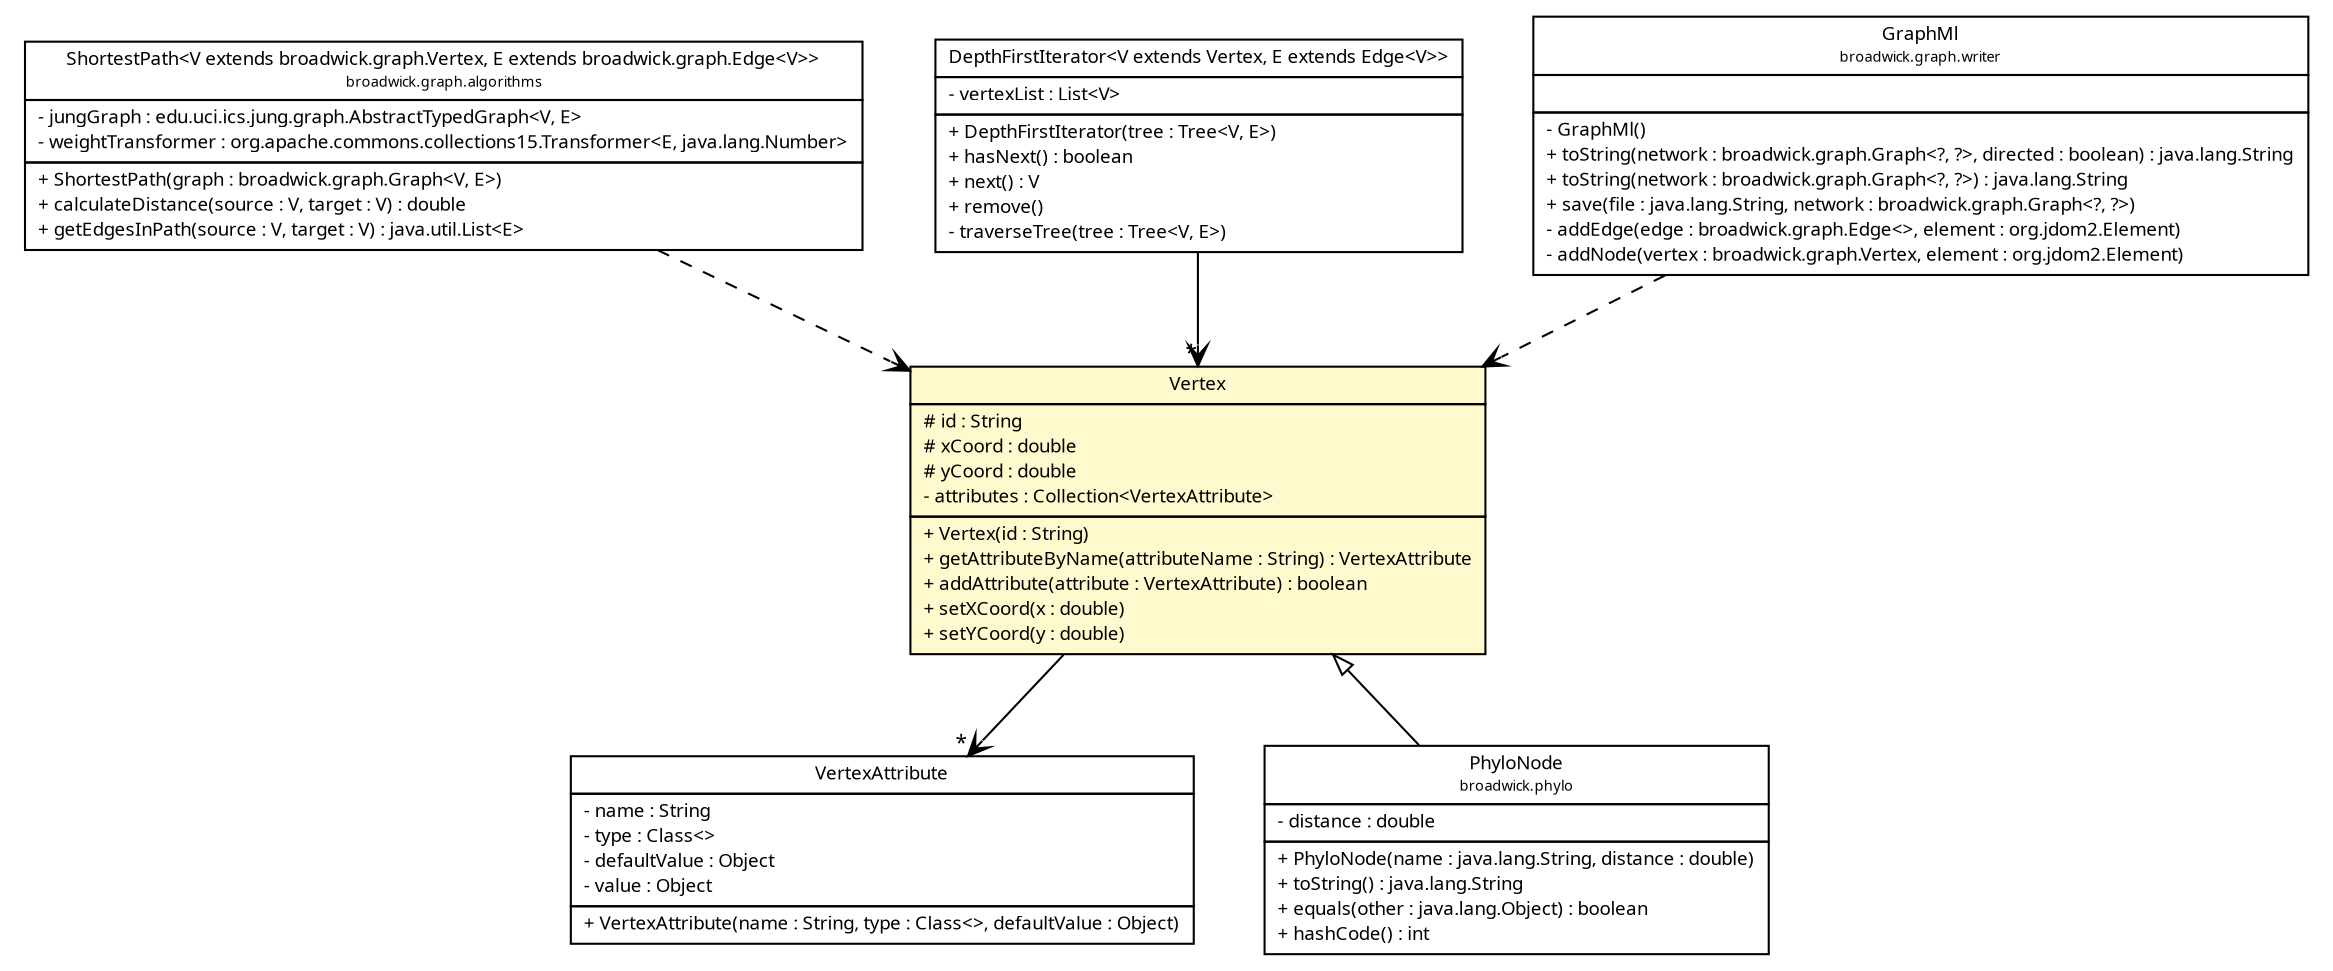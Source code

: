 #!/usr/local/bin/dot
#
# Class diagram 
# Generated by UMLGraph version R5_6 (http://www.umlgraph.org/)
#

digraph G {
	edge [fontname="Trebuchet MS",fontsize=10,labelfontname="Trebuchet MS",labelfontsize=10];
	node [fontname="Trebuchet MS",fontsize=10,shape=plaintext];
	nodesep=0.25;
	ranksep=0.5;
	// broadwick.graph.algorithms.ShortestPath<V extends broadwick.graph.Vertex, E extends broadwick.graph.Edge<V>>
	c21105 [label=<<table title="broadwick.graph.algorithms.ShortestPath" border="0" cellborder="1" cellspacing="0" cellpadding="2" port="p" href="./algorithms/ShortestPath.html">
		<tr><td><table border="0" cellspacing="0" cellpadding="1">
<tr><td align="center" balign="center"><font face="Trebuchet MS"> ShortestPath&lt;V extends broadwick.graph.Vertex, E extends broadwick.graph.Edge&lt;V&gt;&gt; </font></td></tr>
<tr><td align="center" balign="center"><font face="Trebuchet MS" point-size="7.0"> broadwick.graph.algorithms </font></td></tr>
		</table></td></tr>
		<tr><td><table border="0" cellspacing="0" cellpadding="1">
<tr><td align="left" balign="left"> - jungGraph : edu.uci.ics.jung.graph.AbstractTypedGraph&lt;V, E&gt; </td></tr>
<tr><td align="left" balign="left"> - weightTransformer : org.apache.commons.collections15.Transformer&lt;E, java.lang.Number&gt; </td></tr>
		</table></td></tr>
		<tr><td><table border="0" cellspacing="0" cellpadding="1">
<tr><td align="left" balign="left"> + ShortestPath(graph : broadwick.graph.Graph&lt;V, E&gt;) </td></tr>
<tr><td align="left" balign="left"> + calculateDistance(source : V, target : V) : double </td></tr>
<tr><td align="left" balign="left"> + getEdgesInPath(source : V, target : V) : java.util.List&lt;E&gt; </td></tr>
		</table></td></tr>
		</table>>, URL="./algorithms/ShortestPath.html", fontname="Trebuchet MS", fontcolor="black", fontsize=9.0];
	// broadwick.graph.VertexAttribute
	c21106 [label=<<table title="broadwick.graph.VertexAttribute" border="0" cellborder="1" cellspacing="0" cellpadding="2" port="p" href="./VertexAttribute.html">
		<tr><td><table border="0" cellspacing="0" cellpadding="1">
<tr><td align="center" balign="center"><font face="Trebuchet MS"> VertexAttribute </font></td></tr>
		</table></td></tr>
		<tr><td><table border="0" cellspacing="0" cellpadding="1">
<tr><td align="left" balign="left"> - name : String </td></tr>
<tr><td align="left" balign="left"> - type : Class&lt;&gt; </td></tr>
<tr><td align="left" balign="left"> - defaultValue : Object </td></tr>
<tr><td align="left" balign="left"> - value : Object </td></tr>
		</table></td></tr>
		<tr><td><table border="0" cellspacing="0" cellpadding="1">
<tr><td align="left" balign="left"> + VertexAttribute(name : String, type : Class&lt;&gt;, defaultValue : Object) </td></tr>
		</table></td></tr>
		</table>>, URL="./VertexAttribute.html", fontname="Trebuchet MS", fontcolor="black", fontsize=9.0];
	// broadwick.graph.Vertex
	c21107 [label=<<table title="broadwick.graph.Vertex" border="0" cellborder="1" cellspacing="0" cellpadding="2" port="p" bgcolor="lemonChiffon" href="./Vertex.html">
		<tr><td><table border="0" cellspacing="0" cellpadding="1">
<tr><td align="center" balign="center"><font face="Trebuchet MS"> Vertex </font></td></tr>
		</table></td></tr>
		<tr><td><table border="0" cellspacing="0" cellpadding="1">
<tr><td align="left" balign="left"> # id : String </td></tr>
<tr><td align="left" balign="left"> # xCoord : double </td></tr>
<tr><td align="left" balign="left"> # yCoord : double </td></tr>
<tr><td align="left" balign="left"> - attributes : Collection&lt;VertexAttribute&gt; </td></tr>
		</table></td></tr>
		<tr><td><table border="0" cellspacing="0" cellpadding="1">
<tr><td align="left" balign="left"> + Vertex(id : String) </td></tr>
<tr><td align="left" balign="left"> + getAttributeByName(attributeName : String) : VertexAttribute </td></tr>
<tr><td align="left" balign="left"> + addAttribute(attribute : VertexAttribute) : boolean </td></tr>
<tr><td align="left" balign="left"> + setXCoord(x : double) </td></tr>
<tr><td align="left" balign="left"> + setYCoord(y : double) </td></tr>
		</table></td></tr>
		</table>>, URL="./Vertex.html", fontname="Trebuchet MS", fontcolor="black", fontsize=9.0];
	// broadwick.graph.DepthFirstIterator<V extends broadwick.graph.Vertex, E extends broadwick.graph.Edge<V>>
	c21115 [label=<<table title="broadwick.graph.DepthFirstIterator" border="0" cellborder="1" cellspacing="0" cellpadding="2" port="p" href="./DepthFirstIterator.html">
		<tr><td><table border="0" cellspacing="0" cellpadding="1">
<tr><td align="center" balign="center"><font face="Trebuchet MS"> DepthFirstIterator&lt;V extends Vertex, E extends Edge&lt;V&gt;&gt; </font></td></tr>
		</table></td></tr>
		<tr><td><table border="0" cellspacing="0" cellpadding="1">
<tr><td align="left" balign="left"> - vertexList : List&lt;V&gt; </td></tr>
		</table></td></tr>
		<tr><td><table border="0" cellspacing="0" cellpadding="1">
<tr><td align="left" balign="left"> + DepthFirstIterator(tree : Tree&lt;V, E&gt;) </td></tr>
<tr><td align="left" balign="left"> + hasNext() : boolean </td></tr>
<tr><td align="left" balign="left"> + next() : V </td></tr>
<tr><td align="left" balign="left"> + remove() </td></tr>
<tr><td align="left" balign="left"> - traverseTree(tree : Tree&lt;V, E&gt;) </td></tr>
		</table></td></tr>
		</table>>, URL="./DepthFirstIterator.html", fontname="Trebuchet MS", fontcolor="black", fontsize=9.0];
	// broadwick.graph.writer.GraphMl
	c21118 [label=<<table title="broadwick.graph.writer.GraphMl" border="0" cellborder="1" cellspacing="0" cellpadding="2" port="p" href="./writer/GraphMl.html">
		<tr><td><table border="0" cellspacing="0" cellpadding="1">
<tr><td align="center" balign="center"><font face="Trebuchet MS"> GraphMl </font></td></tr>
<tr><td align="center" balign="center"><font face="Trebuchet MS" point-size="7.0"> broadwick.graph.writer </font></td></tr>
		</table></td></tr>
		<tr><td><table border="0" cellspacing="0" cellpadding="1">
<tr><td align="left" balign="left">  </td></tr>
		</table></td></tr>
		<tr><td><table border="0" cellspacing="0" cellpadding="1">
<tr><td align="left" balign="left"> - GraphMl() </td></tr>
<tr><td align="left" balign="left"> + toString(network : broadwick.graph.Graph&lt;?, ?&gt;, directed : boolean) : java.lang.String </td></tr>
<tr><td align="left" balign="left"> + toString(network : broadwick.graph.Graph&lt;?, ?&gt;) : java.lang.String </td></tr>
<tr><td align="left" balign="left"> + save(file : java.lang.String, network : broadwick.graph.Graph&lt;?, ?&gt;) </td></tr>
<tr><td align="left" balign="left"> - addEdge(edge : broadwick.graph.Edge&lt;&gt;, element : org.jdom2.Element) </td></tr>
<tr><td align="left" balign="left"> - addNode(vertex : broadwick.graph.Vertex, element : org.jdom2.Element) </td></tr>
		</table></td></tr>
		</table>>, URL="./writer/GraphMl.html", fontname="Trebuchet MS", fontcolor="black", fontsize=9.0];
	// broadwick.phylo.PhyloNode
	c21145 [label=<<table title="broadwick.phylo.PhyloNode" border="0" cellborder="1" cellspacing="0" cellpadding="2" port="p" href="../phylo/PhyloNode.html">
		<tr><td><table border="0" cellspacing="0" cellpadding="1">
<tr><td align="center" balign="center"><font face="Trebuchet MS"> PhyloNode </font></td></tr>
<tr><td align="center" balign="center"><font face="Trebuchet MS" point-size="7.0"> broadwick.phylo </font></td></tr>
		</table></td></tr>
		<tr><td><table border="0" cellspacing="0" cellpadding="1">
<tr><td align="left" balign="left"> - distance : double </td></tr>
		</table></td></tr>
		<tr><td><table border="0" cellspacing="0" cellpadding="1">
<tr><td align="left" balign="left"> + PhyloNode(name : java.lang.String, distance : double) </td></tr>
<tr><td align="left" balign="left"> + toString() : java.lang.String </td></tr>
<tr><td align="left" balign="left"> + equals(other : java.lang.Object) : boolean </td></tr>
<tr><td align="left" balign="left"> + hashCode() : int </td></tr>
		</table></td></tr>
		</table>>, URL="../phylo/PhyloNode.html", fontname="Trebuchet MS", fontcolor="black", fontsize=9.0];
	//broadwick.phylo.PhyloNode extends broadwick.graph.Vertex
	c21107:p -> c21145:p [dir=back,arrowtail=empty];
	// broadwick.graph.Vertex NAVASSOC broadwick.graph.VertexAttribute
	c21107:p -> c21106:p [taillabel="", label="", headlabel="*", fontname="Trebuchet MS", fontcolor="black", fontsize=10.0, color="black", arrowhead=open];
	// broadwick.graph.DepthFirstIterator<V extends broadwick.graph.Vertex, E extends broadwick.graph.Edge<V>> NAVASSOC broadwick.graph.Vertex
	c21115:p -> c21107:p [taillabel="", label="", headlabel="*", fontname="Trebuchet MS", fontcolor="black", fontsize=10.0, color="black", arrowhead=open];
	// broadwick.graph.algorithms.ShortestPath<V extends broadwick.graph.Vertex, E extends broadwick.graph.Edge<V>> DEPEND broadwick.graph.Vertex
	c21105:p -> c21107:p [taillabel="", label="", headlabel="", fontname="Trebuchet MS", fontcolor="black", fontsize=10.0, color="black", arrowhead=open, style=dashed];
	// broadwick.graph.writer.GraphMl DEPEND broadwick.graph.Vertex
	c21118:p -> c21107:p [taillabel="", label="", headlabel="", fontname="Trebuchet MS", fontcolor="black", fontsize=10.0, color="black", arrowhead=open, style=dashed];
}

